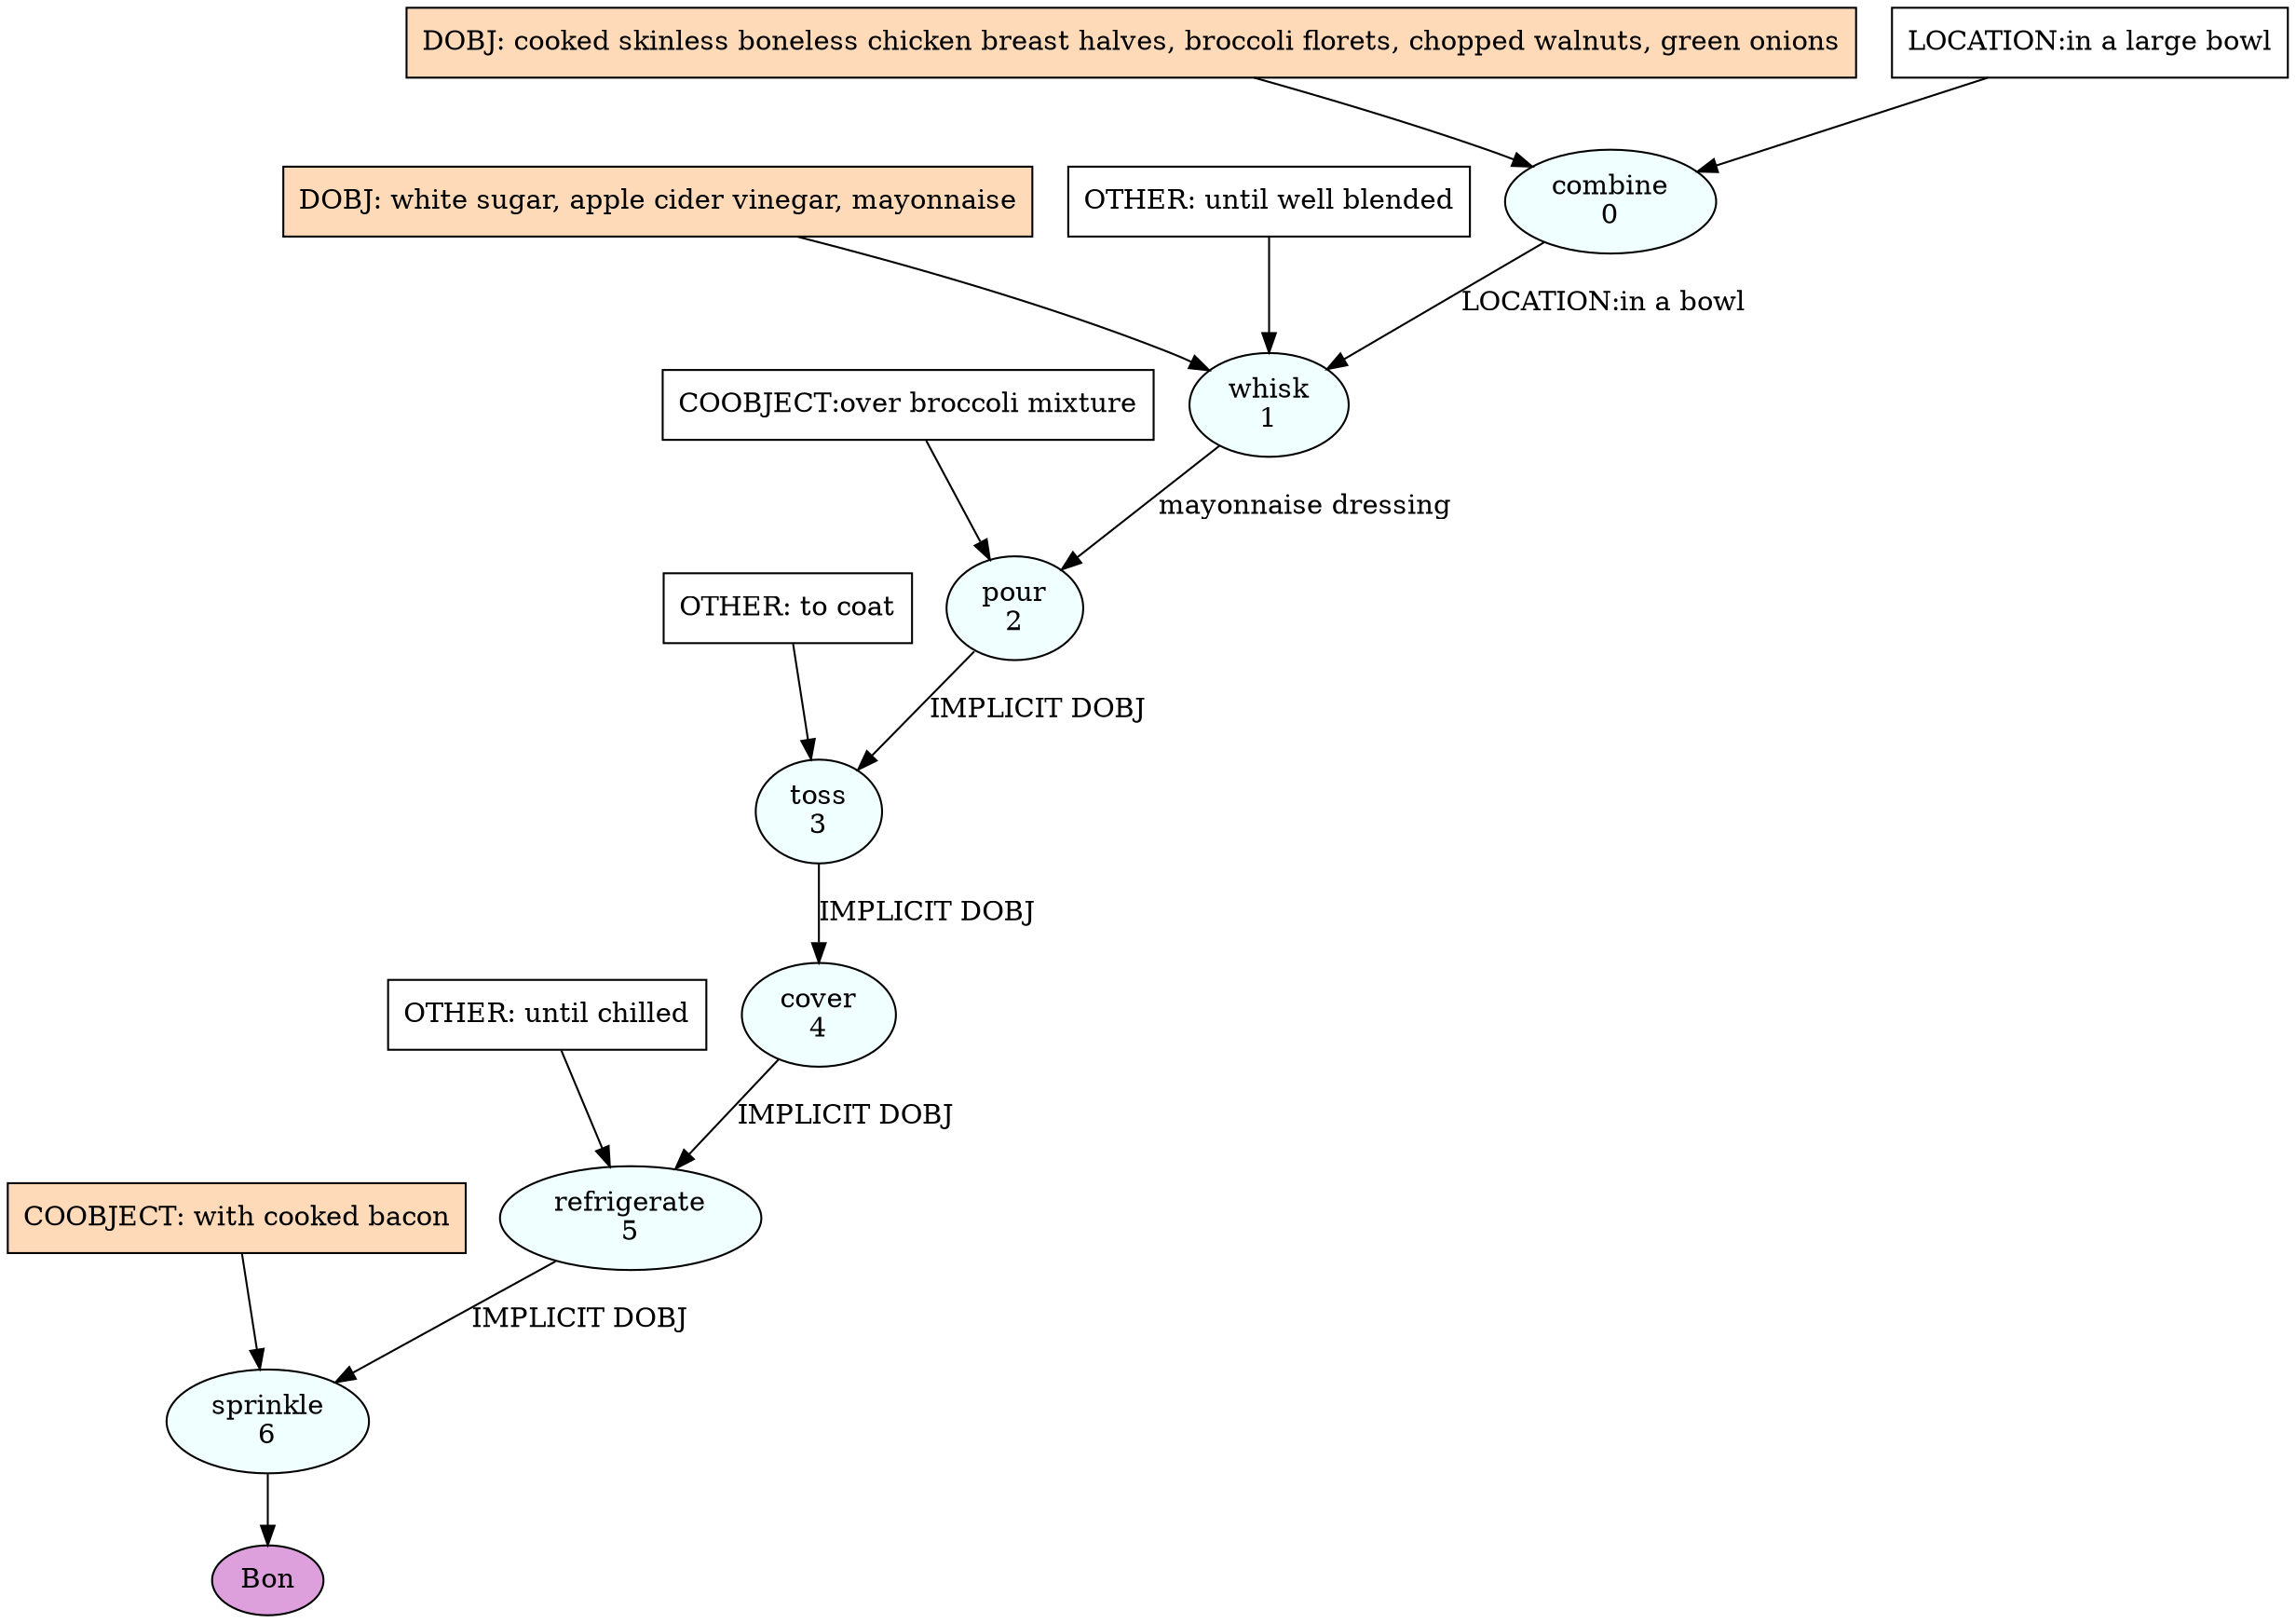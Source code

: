 digraph recipe {
E0[label="combine
0", shape=oval, style=filled, fillcolor=azure]
E1[label="whisk
1", shape=oval, style=filled, fillcolor=azure]
E2[label="pour
2", shape=oval, style=filled, fillcolor=azure]
E3[label="toss
3", shape=oval, style=filled, fillcolor=azure]
E4[label="cover
4", shape=oval, style=filled, fillcolor=azure]
E5[label="refrigerate
5", shape=oval, style=filled, fillcolor=azure]
E6[label="sprinkle
6", shape=oval, style=filled, fillcolor=azure]
D0[label="DOBJ: cooked skinless boneless chicken breast halves, broccoli florets, chopped walnuts, green onions", shape=box, style=filled, fillcolor=peachpuff]
D0 -> E0
P0_0[label="LOCATION:in a large bowl", shape=box, style=filled, fillcolor=white]
P0_0 -> E0
D1_ing[label="DOBJ: white sugar, apple cider vinegar, mayonnaise", shape=box, style=filled, fillcolor=peachpuff]
D1_ing -> E1
E0 -> E1 [label="LOCATION:in a bowl"]
O1_0_0[label="OTHER: until well blended", shape=box, style=filled, fillcolor=white]
O1_0_0 -> E1
E1 -> E2 [label="mayonnaise dressing"]
P2_0_0[label="COOBJECT:over broccoli mixture", shape=box, style=filled, fillcolor=white]
P2_0_0 -> E2
E2 -> E3 [label="IMPLICIT DOBJ"]
O3_0_0[label="OTHER: to coat", shape=box, style=filled, fillcolor=white]
O3_0_0 -> E3
E3 -> E4 [label="IMPLICIT DOBJ"]
E4 -> E5 [label="IMPLICIT DOBJ"]
O5_0_0[label="OTHER: until chilled", shape=box, style=filled, fillcolor=white]
O5_0_0 -> E5
E5 -> E6 [label="IMPLICIT DOBJ"]
P6_0_ing[label="COOBJECT: with cooked bacon", shape=box, style=filled, fillcolor=peachpuff]
P6_0_ing -> E6
EOR[label="Bon", shape=oval, style=filled, fillcolor=plum]
E6 -> EOR
}
